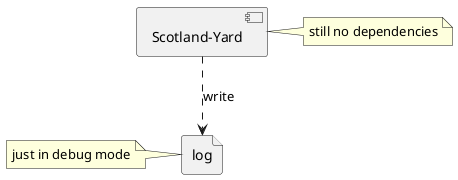 @startuml

skinparam componentStyle uml2

[Scotland-Yard] as sy
file log as log
sy ..> log : write

note right of sy
  still no dependencies
end note

note left of log
  just in debug mode
end note

@enduml
